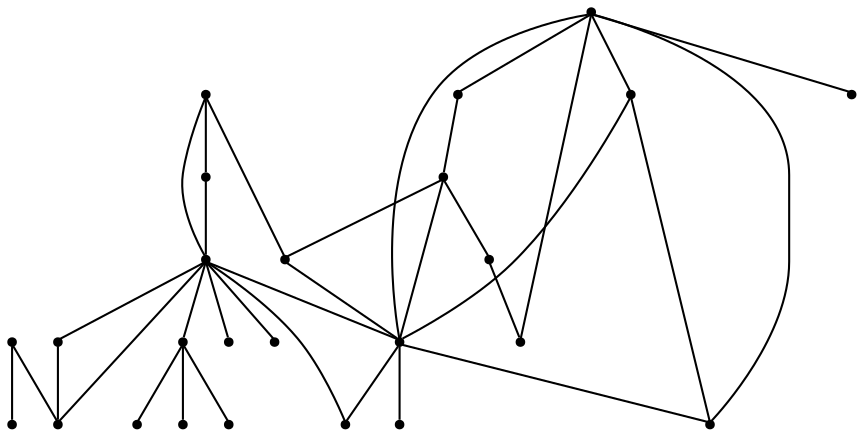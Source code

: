graph {
  node [shape=point,comment="{\"directed\":false,\"doi\":\"10.1007/3-540-37623-2_13\",\"figure\":\"9 (4)\"}"]

  v0 [pos="895.512332217046,1316.849802652995"]
  v1 [pos="805.0163905592915,1588.3040415445967"]
  v2 [pos="872.889332357526,1384.712376912435"]
  v3 [pos="872.889332357526,1339.4707031250002"]
  v4 [pos="895.512332217046,1362.09147644043"]
  v5 [pos="714.5246454579647,1452.5748240152998"]
  v6 [pos="850.262263109955,1497.8205668131513"]
  v7 [pos="714.5246454579647,1429.95405069987"]
  v8 [pos="827.6393904188116,1497.8205668131513"]
  v9 [pos="827.6393904188116,1520.4414672851565"]
  v10 [pos="827.6393904188116,1475.1997934977217"]
  v11 [pos="782.3935178681481,1497.8205668131513"]
  v12 [pos="805.0163905592915,1497.8205668131513"]
  v13 [pos="782.3935178681481,1565.6831410725913"]
  v14 [pos="782.3935178681481,1475.1997934977217"]
  v15 [pos="782.3935178681481,1588.3040415445967"]
  v16 [pos="759.7705180086282,1497.8205668131513"]
  v17 [pos="759.7705180086282,1588.3040415445967"]
  v18 [pos="714.5246454579647,1316.849802652995"]
  v19 [pos="737.1476453174847,1497.8205668131513"]
  v20 [pos="714.5246454579647,1497.8205668131513"]
  v21 [pos="714.5246454579647,1294.2248331705732"]
  v22 [pos="714.5246454579647,1407.3331502278647"]
  v23 [pos="669.2746399350619,1316.849802652995"]
  v24 [pos="691.8974490420171,1407.3331502278647"]

  v0 -- v2 [id="-1",pos="895.512332217046,1316.849802652995 918.1352049081895,1316.849802652995 918.1352049081895,1316.849802652995 918.1352049081895,1316.849802652995 918.1352049081895,1384.712376912435 918.1352049081895,1384.712376912435 918.1352049081895,1384.712376912435 872.889332357526,1384.712376912435 872.889332357526,1384.712376912435 872.889332357526,1384.712376912435"]
  v23 -- v7 [id="-2",pos="669.2746399350619,1316.849802652995 669.2746399350619,1429.95405069987 669.2746399350619,1429.95405069987 669.2746399350619,1429.95405069987 714.5246454579647,1429.95405069987 714.5246454579647,1429.95405069987 714.5246454579647,1429.95405069987"]
  v22 -- v24 [id="-3",pos="714.5246454579647,1407.3331502278647 691.8974490420171,1407.3331502278647 691.8974490420171,1407.3331502278647 691.8974490420171,1407.3331502278647"]
  v18 -- v23 [id="-4",pos="714.5246454579647,1316.849802652995 669.2746399350619,1316.849802652995 669.2746399350619,1316.849802652995 669.2746399350619,1316.849802652995"]
  v20 -- v13 [id="-5",pos="714.5246454579647,1497.8205668131513 714.5246454579647,1565.6831410725913 714.5246454579647,1565.6831410725913 714.5246454579647,1565.6831410725913 782.3935178681481,1565.6831410725913 782.3935178681481,1565.6831410725913 782.3935178681481,1565.6831410725913"]
  v20 -- v5 [id="-6",pos="714.5246454579647,1497.8205668131513 714.5246454579647,1452.5748240152998 714.5246454579647,1452.5748240152998 714.5246454579647,1452.5748240152998"]
  v7 -- v22 [id="-7",pos="714.5246454579647,1429.95405069987 714.5246454579647,1407.3331502278647 714.5246454579647,1407.3331502278647 714.5246454579647,1407.3331502278647"]
  v18 -- v2 [id="-8",pos="714.5246454579647,1316.849802652995 714.5246454579647,1384.712376912435 714.5246454579647,1384.712376912435 714.5246454579647,1384.712376912435 872.889332357526,1384.712376912435 872.889332357526,1384.712376912435 872.889332357526,1384.712376912435"]
  v18 -- v21 [id="-9",pos="714.5246454579647,1316.849802652995 714.5246454579647,1294.2248331705732 714.5246454579647,1294.2248331705732 714.5246454579647,1294.2248331705732"]
  v18 -- v0 [id="-10",pos="714.5246454579647,1316.849802652995 895.512332217046,1316.849802652995 895.512332217046,1316.849802652995 895.512332217046,1316.849802652995"]
  v19 -- v13 [id="-11",pos="737.1476453174847,1497.8205668131513 737.1476453174847,1543.0623677571616 737.1476453174847,1543.0623677571616 737.1476453174847,1543.0623677571616 759.7705180086281,1543.0623677571616 759.7705180086281,1543.0623677571616 759.7705180086281,1543.0623677571616 782.3935178681481,1565.6831410725913 782.3935178681481,1565.6831410725913 782.3935178681481,1565.6831410725913"]
  v18 -- v3 [id="-12",pos="714.5246454579647,1316.849802652995 737.1476453174847,1339.4707031250002 737.1476453174847,1339.4707031250002 737.1476453174847,1339.4707031250002 872.889332357526,1339.4707031250002 872.889332357526,1339.4707031250002 872.889332357526,1339.4707031250002"]
  v7 -- v5 [id="-13",pos="714.5246454579647,1429.95405069987 714.5246454579647,1452.5748240152998 714.5246454579647,1452.5748240152998 714.5246454579647,1452.5748240152998"]
  v11 -- v16 [id="-14",pos="782.3935178681481,1497.8205668131513 759.7705180086282,1497.8205668131513 759.7705180086282,1497.8205668131513 759.7705180086282,1497.8205668131513"]
  v13 -- v15 [id="-15",pos="782.3935178681481,1565.6831410725913 782.3935178681481,1588.3040415445967 782.3935178681481,1588.3040415445967 782.3935178681481,1588.3040415445967"]
  v13 -- v11 [id="-16",pos="782.3935178681481,1565.6831410725913 782.3935178681481,1497.8205668131513 782.3935178681481,1497.8205668131513 782.3935178681481,1497.8205668131513"]
  v11 -- v14 [id="-17",pos="782.3935178681481,1497.8205668131513 782.3935178681481,1475.1997934977217 782.3935178681481,1475.1997934977217 782.3935178681481,1475.1997934977217"]
  v13 -- v9 [id="-18",pos="782.3935178681481,1565.6831410725913 805.0163905592916,1520.4414672851565 805.0163905592916,1520.4414672851565 805.0163905592916,1520.4414672851565 827.6393904188116,1520.4414672851565 827.6393904188116,1520.4414672851565 827.6393904188116,1520.4414672851565"]
  v13 -- v1 [id="-19",pos="782.3935178681481,1565.6831410725913 805.0163905592915,1588.3040415445967 805.0163905592915,1588.3040415445967 805.0163905592915,1588.3040415445967"]
  v13 -- v6 [id="-20",pos="782.3935178681481,1565.6831410725913 827.6393904188116,1543.0623677571616 827.6393904188116,1543.0623677571616 827.6393904188116,1543.0623677571616 872.8894595259027,1543.0623677571616 872.8894595259027,1543.0623677571616 872.8894595259027,1543.0623677571616 872.8894595259027,1497.8205668131513 872.8894595259027,1497.8205668131513 872.8894595259027,1497.8205668131513 850.262263109955,1497.8205668131513 850.262263109955,1497.8205668131513 850.262263109955,1497.8205668131513"]
  v11 -- v12 [id="-21",pos="782.3935178681481,1497.8205668131513 805.0163905592915,1497.8205668131513 805.0163905592915,1497.8205668131513 805.0163905592915,1497.8205668131513"]
  v9 -- v6 [id="-22",pos="827.6393904188116,1520.4414672851565 850.262263109955,1520.4414672851565 850.262263109955,1520.4414672851565 850.262263109955,1520.4414672851565 850.262263109955,1497.8205668131513 850.262263109955,1497.8205668131513 850.262263109955,1497.8205668131513"]
  v8 -- v6 [id="-23",pos="827.6393904188116,1497.8205668131513 850.262263109955,1497.8205668131513 850.262263109955,1497.8205668131513 850.262263109955,1497.8205668131513"]
  v7 -- v2 [id="-24",pos="714.5246454579647,1429.95405069987 850.262263109955,1429.95405069987 850.262263109955,1429.95405069987 850.262263109955,1429.95405069987 850.262263109955,1407.3331502278647 850.262263109955,1407.3331502278647 850.262263109955,1407.3331502278647 872.889332357526,1384.712376912435 872.889332357526,1384.712376912435 872.889332357526,1384.712376912435"]
  v20 -- v19 [id="-25",pos="714.5246454579647,1497.8205668131513 737.1476453174847,1497.8205668131513 737.1476453174847,1497.8205668131513 737.1476453174847,1497.8205668131513"]
  v13 -- v17 [id="-26",pos="782.3935178681481,1565.6831410725913 759.7705180086282,1588.3040415445967 759.7705180086282,1588.3040415445967 759.7705180086282,1588.3040415445967"]
  v13 -- v2 [id="-27",pos="782.3935178681481,1565.6831410725913 895.512332217046,1565.6831410725913 895.512332217046,1565.6831410725913 895.512332217046,1565.6831410725913 895.512332217046,1429.95405069987 895.512332217046,1429.95405069987 895.512332217046,1429.95405069987 872.889332357526,1384.712376912435 872.889332357526,1384.712376912435 872.889332357526,1384.712376912435"]
  v8 -- v10 [id="-28",pos="827.6393904188116,1497.8205668131513 827.6393904188116,1475.1997934977217 827.6393904188116,1475.1997934977217 827.6393904188116,1475.1997934977217"]
  v2 -- v3 [id="-29",pos="872.889332357526,1384.712376912435 872.889332357526,1339.4707031250002 872.889332357526,1339.4707031250002 872.889332357526,1339.4707031250002"]
  v2 -- v1 [id="-30",pos="872.889332357526,1384.712376912435 918.1352049081895,1407.3331502278647 918.1352049081895,1407.3331502278647 918.1352049081895,1407.3331502278647 918.1352049081895,1588.303914388021 918.1352049081895,1588.303914388021 918.1352049081895,1588.303914388021 805.0163905592915,1588.3040415445967 805.0163905592915,1588.3040415445967 805.0163905592915,1588.3040415445967"]
  v18 -- v24 [id="-31",pos="714.5246454579647,1316.849802652995 691.8975762103936,1339.4707031250002 691.8975762103936,1339.4707031250002 691.8975762103936,1339.4707031250002 691.8974490420171,1407.3331502278647 691.8974490420171,1407.3331502278647 691.8974490420171,1407.3331502278647"]
  v5 -- v2 [id="-32",pos="714.5246454579647,1452.5748240152998 872.8894595259027,1452.5748240152998 872.8894595259027,1452.5748240152998 872.8894595259027,1452.5748240152998 872.889332357526,1384.712376912435 872.889332357526,1384.712376912435 872.889332357526,1384.712376912435"]
  v0 -- v3 [id="-33",pos="895.512332217046,1316.849802652995 895.512332217046,1339.4707031250002 895.512332217046,1339.4707031250002 895.512332217046,1339.4707031250002 872.889332357526,1339.4707031250002 872.889332357526,1339.4707031250002 872.889332357526,1339.4707031250002"]
  v2 -- v4 [id="-34",pos="872.889332357526,1384.712376912435 895.512332217046,1362.09147644043 895.512332217046,1362.09147644043 895.512332217046,1362.09147644043"]
}